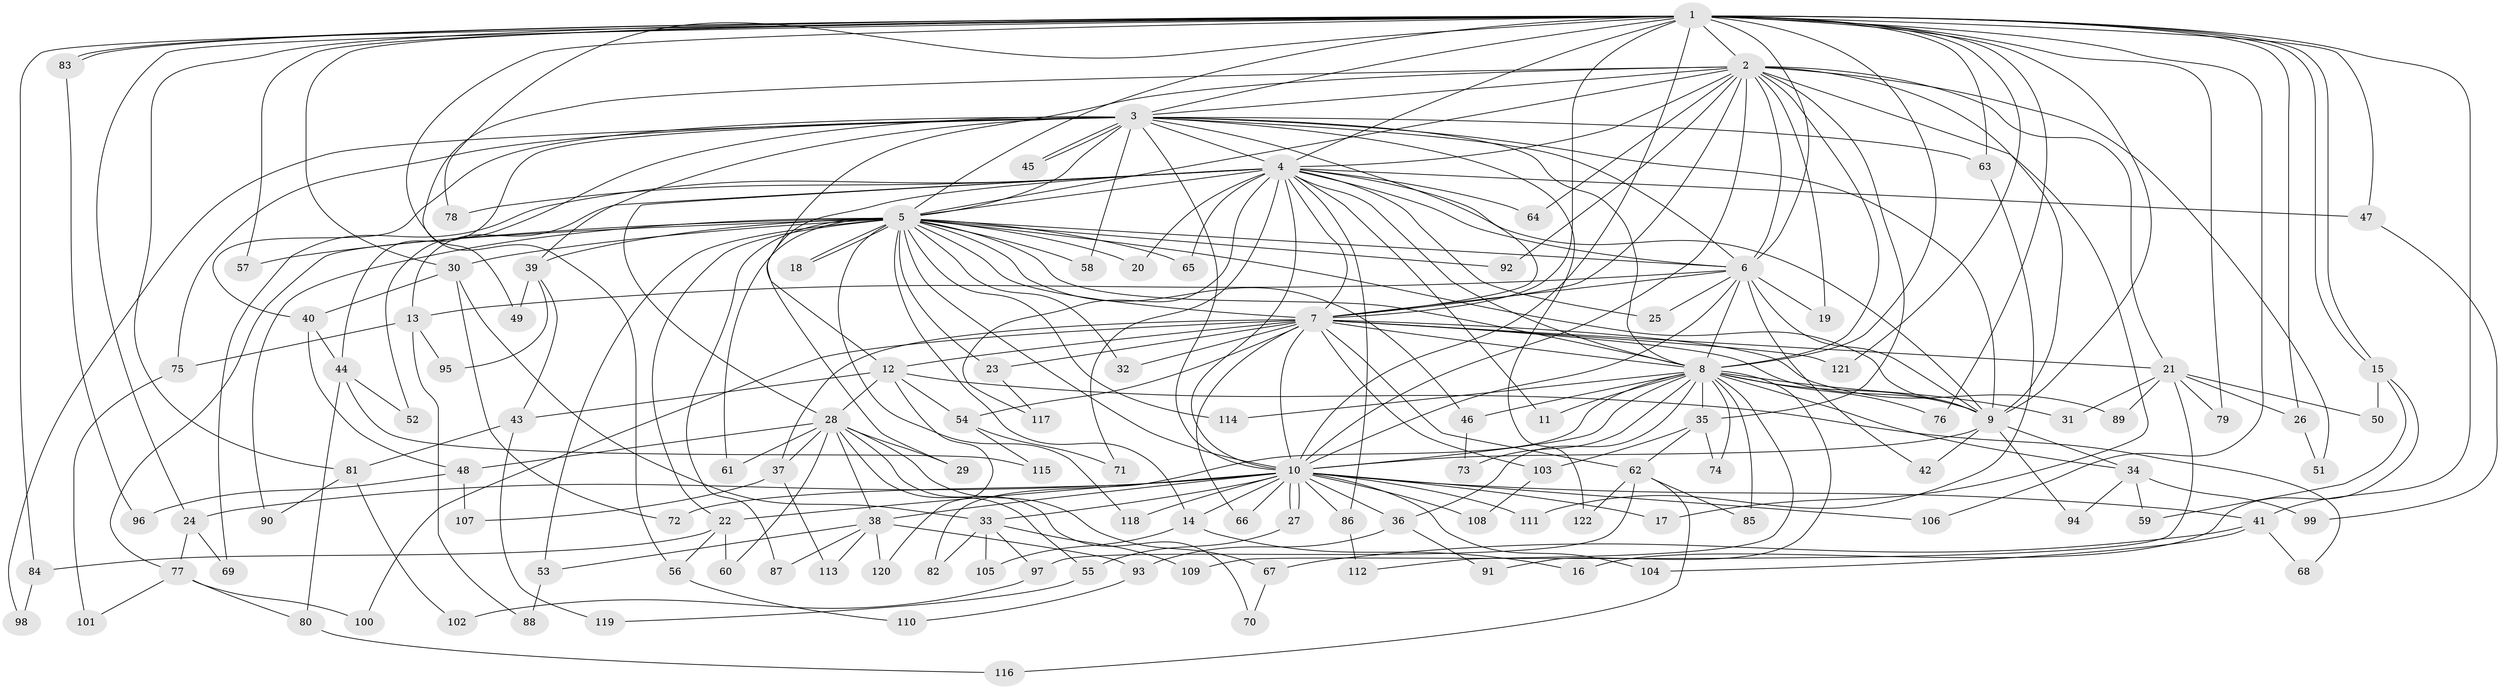 // Generated by graph-tools (version 1.1) at 2025/25/03/09/25 03:25:52]
// undirected, 122 vertices, 269 edges
graph export_dot {
graph [start="1"]
  node [color=gray90,style=filled];
  1;
  2;
  3;
  4;
  5;
  6;
  7;
  8;
  9;
  10;
  11;
  12;
  13;
  14;
  15;
  16;
  17;
  18;
  19;
  20;
  21;
  22;
  23;
  24;
  25;
  26;
  27;
  28;
  29;
  30;
  31;
  32;
  33;
  34;
  35;
  36;
  37;
  38;
  39;
  40;
  41;
  42;
  43;
  44;
  45;
  46;
  47;
  48;
  49;
  50;
  51;
  52;
  53;
  54;
  55;
  56;
  57;
  58;
  59;
  60;
  61;
  62;
  63;
  64;
  65;
  66;
  67;
  68;
  69;
  70;
  71;
  72;
  73;
  74;
  75;
  76;
  77;
  78;
  79;
  80;
  81;
  82;
  83;
  84;
  85;
  86;
  87;
  88;
  89;
  90;
  91;
  92;
  93;
  94;
  95;
  96;
  97;
  98;
  99;
  100;
  101;
  102;
  103;
  104;
  105;
  106;
  107;
  108;
  109;
  110;
  111;
  112;
  113;
  114;
  115;
  116;
  117;
  118;
  119;
  120;
  121;
  122;
  1 -- 2;
  1 -- 3;
  1 -- 4;
  1 -- 5;
  1 -- 6;
  1 -- 7;
  1 -- 8;
  1 -- 9;
  1 -- 10;
  1 -- 15;
  1 -- 15;
  1 -- 24;
  1 -- 26;
  1 -- 30;
  1 -- 41;
  1 -- 47;
  1 -- 56;
  1 -- 57;
  1 -- 63;
  1 -- 76;
  1 -- 78;
  1 -- 79;
  1 -- 81;
  1 -- 83;
  1 -- 83;
  1 -- 84;
  1 -- 106;
  1 -- 121;
  2 -- 3;
  2 -- 4;
  2 -- 5;
  2 -- 6;
  2 -- 7;
  2 -- 8;
  2 -- 9;
  2 -- 10;
  2 -- 12;
  2 -- 17;
  2 -- 19;
  2 -- 21;
  2 -- 35;
  2 -- 49;
  2 -- 51;
  2 -- 64;
  2 -- 92;
  3 -- 4;
  3 -- 5;
  3 -- 6;
  3 -- 7;
  3 -- 8;
  3 -- 9;
  3 -- 10;
  3 -- 39;
  3 -- 40;
  3 -- 44;
  3 -- 45;
  3 -- 45;
  3 -- 52;
  3 -- 58;
  3 -- 63;
  3 -- 75;
  3 -- 98;
  3 -- 122;
  4 -- 5;
  4 -- 6;
  4 -- 7;
  4 -- 8;
  4 -- 9;
  4 -- 10;
  4 -- 11;
  4 -- 13;
  4 -- 20;
  4 -- 25;
  4 -- 28;
  4 -- 29;
  4 -- 47;
  4 -- 64;
  4 -- 65;
  4 -- 69;
  4 -- 71;
  4 -- 78;
  4 -- 86;
  4 -- 117;
  5 -- 6;
  5 -- 7;
  5 -- 8;
  5 -- 9;
  5 -- 10;
  5 -- 14;
  5 -- 18;
  5 -- 18;
  5 -- 20;
  5 -- 22;
  5 -- 23;
  5 -- 30;
  5 -- 32;
  5 -- 39;
  5 -- 46;
  5 -- 53;
  5 -- 57;
  5 -- 58;
  5 -- 61;
  5 -- 65;
  5 -- 77;
  5 -- 87;
  5 -- 90;
  5 -- 92;
  5 -- 114;
  5 -- 118;
  6 -- 7;
  6 -- 8;
  6 -- 9;
  6 -- 10;
  6 -- 13;
  6 -- 19;
  6 -- 25;
  6 -- 42;
  7 -- 8;
  7 -- 9;
  7 -- 10;
  7 -- 12;
  7 -- 21;
  7 -- 23;
  7 -- 32;
  7 -- 37;
  7 -- 54;
  7 -- 62;
  7 -- 66;
  7 -- 89;
  7 -- 100;
  7 -- 103;
  7 -- 121;
  8 -- 9;
  8 -- 10;
  8 -- 11;
  8 -- 31;
  8 -- 34;
  8 -- 35;
  8 -- 36;
  8 -- 46;
  8 -- 73;
  8 -- 74;
  8 -- 76;
  8 -- 82;
  8 -- 85;
  8 -- 91;
  8 -- 112;
  8 -- 114;
  9 -- 10;
  9 -- 34;
  9 -- 42;
  9 -- 94;
  10 -- 14;
  10 -- 17;
  10 -- 22;
  10 -- 24;
  10 -- 27;
  10 -- 27;
  10 -- 33;
  10 -- 36;
  10 -- 38;
  10 -- 41;
  10 -- 66;
  10 -- 72;
  10 -- 86;
  10 -- 104;
  10 -- 106;
  10 -- 108;
  10 -- 111;
  10 -- 118;
  12 -- 28;
  12 -- 43;
  12 -- 54;
  12 -- 68;
  12 -- 120;
  13 -- 75;
  13 -- 88;
  13 -- 95;
  14 -- 16;
  14 -- 105;
  15 -- 16;
  15 -- 50;
  15 -- 59;
  21 -- 26;
  21 -- 31;
  21 -- 50;
  21 -- 79;
  21 -- 89;
  21 -- 109;
  22 -- 56;
  22 -- 60;
  22 -- 84;
  23 -- 117;
  24 -- 69;
  24 -- 77;
  26 -- 51;
  27 -- 55;
  28 -- 29;
  28 -- 37;
  28 -- 38;
  28 -- 48;
  28 -- 55;
  28 -- 60;
  28 -- 61;
  28 -- 67;
  28 -- 70;
  30 -- 33;
  30 -- 40;
  30 -- 72;
  33 -- 82;
  33 -- 97;
  33 -- 105;
  33 -- 109;
  34 -- 59;
  34 -- 94;
  34 -- 99;
  35 -- 62;
  35 -- 74;
  35 -- 103;
  36 -- 91;
  36 -- 93;
  37 -- 107;
  37 -- 113;
  38 -- 53;
  38 -- 87;
  38 -- 93;
  38 -- 113;
  38 -- 120;
  39 -- 43;
  39 -- 49;
  39 -- 95;
  40 -- 44;
  40 -- 48;
  41 -- 67;
  41 -- 68;
  41 -- 104;
  43 -- 81;
  43 -- 119;
  44 -- 52;
  44 -- 80;
  44 -- 115;
  46 -- 73;
  47 -- 99;
  48 -- 96;
  48 -- 107;
  53 -- 88;
  54 -- 71;
  54 -- 115;
  55 -- 119;
  56 -- 110;
  62 -- 85;
  62 -- 97;
  62 -- 116;
  62 -- 122;
  63 -- 111;
  67 -- 70;
  75 -- 101;
  77 -- 80;
  77 -- 100;
  77 -- 101;
  80 -- 116;
  81 -- 90;
  81 -- 102;
  83 -- 96;
  84 -- 98;
  86 -- 112;
  93 -- 110;
  97 -- 102;
  103 -- 108;
}
